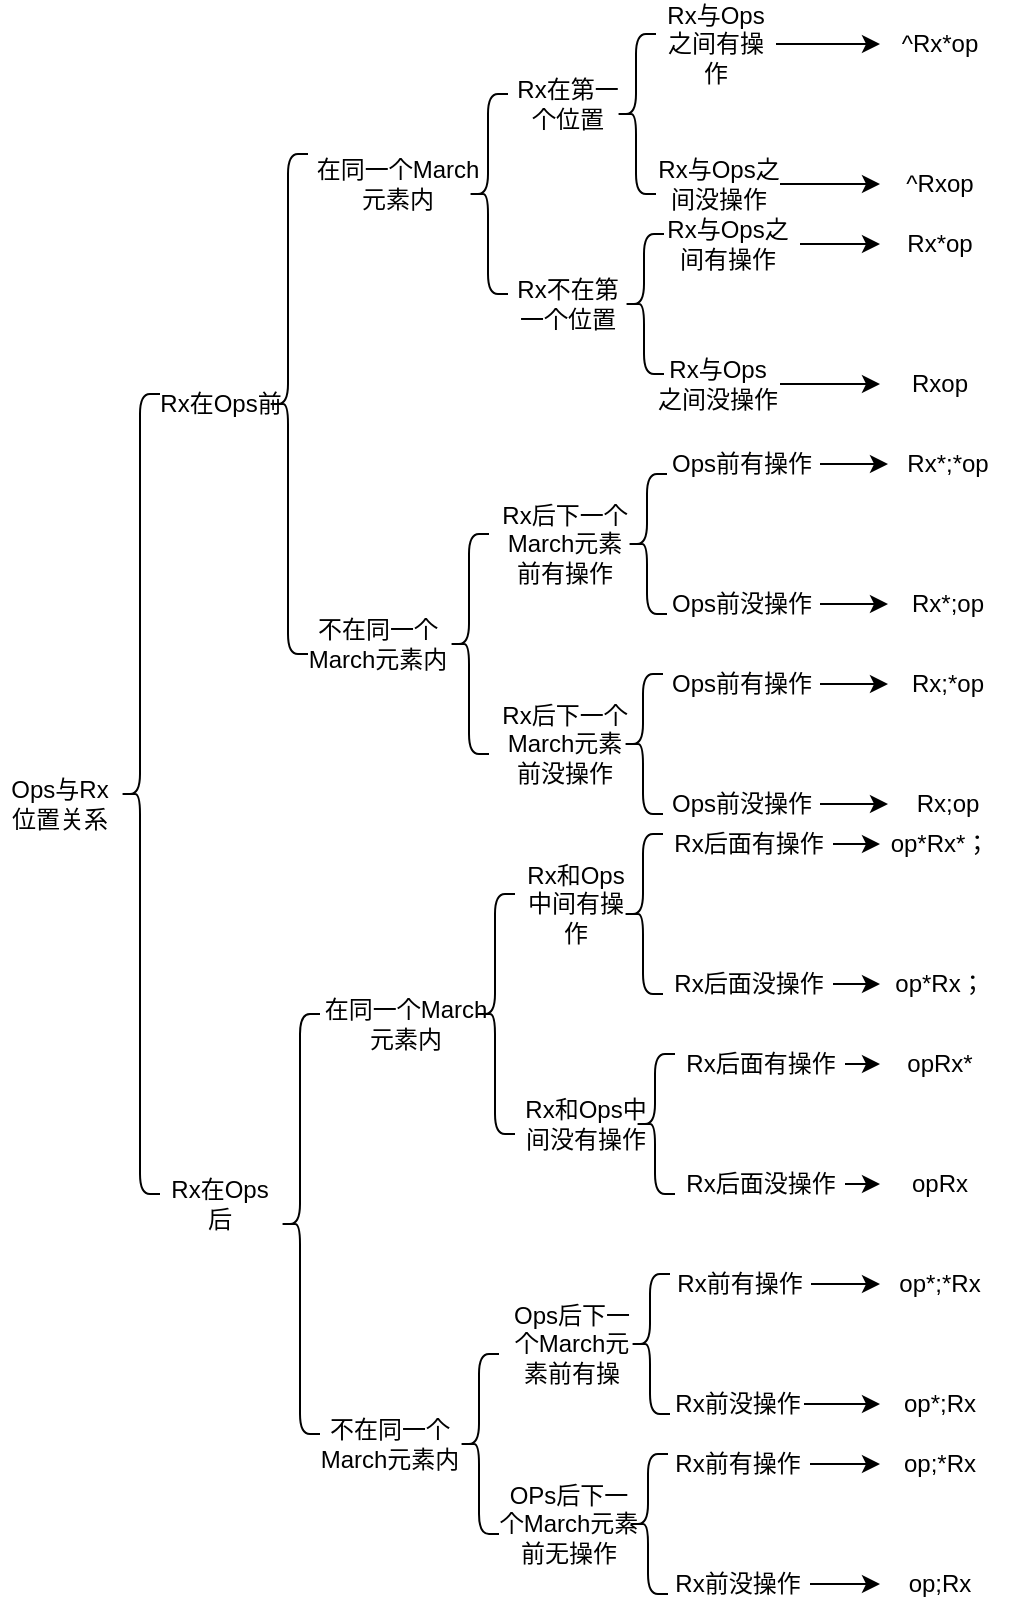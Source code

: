 <mxfile version="20.8.20" type="github">
  <diagram name="第 1 页" id="7BWOVIeHfHWRDhxYybXX">
    <mxGraphModel dx="1434" dy="796" grid="1" gridSize="10" guides="1" tooltips="1" connect="1" arrows="1" fold="1" page="1" pageScale="1" pageWidth="827" pageHeight="1169" math="0" shadow="0">
      <root>
        <mxCell id="0" />
        <mxCell id="1" parent="0" />
        <mxCell id="fFmbdHrcv6SZb14ruAzG-1" value="" style="shape=curlyBracket;whiteSpace=wrap;html=1;rounded=1;labelPosition=left;verticalLabelPosition=middle;align=right;verticalAlign=middle;" parent="1" vertex="1">
          <mxGeometry x="100" y="220" width="20" height="400" as="geometry" />
        </mxCell>
        <mxCell id="fFmbdHrcv6SZb14ruAzG-2" value="Rx在Ops前" style="text;html=1;align=center;verticalAlign=middle;resizable=0;points=[];autosize=1;strokeColor=none;fillColor=none;" parent="1" vertex="1">
          <mxGeometry x="109.5" y="210" width="80" height="30" as="geometry" />
        </mxCell>
        <mxCell id="fFmbdHrcv6SZb14ruAzG-3" value="Rx在Ops后" style="text;html=1;strokeColor=none;fillColor=none;align=center;verticalAlign=middle;whiteSpace=wrap;rounded=0;" parent="1" vertex="1">
          <mxGeometry x="120" y="610" width="60" height="30" as="geometry" />
        </mxCell>
        <mxCell id="fFmbdHrcv6SZb14ruAzG-4" value="" style="shape=curlyBracket;whiteSpace=wrap;html=1;rounded=1;labelPosition=left;verticalLabelPosition=middle;align=right;verticalAlign=middle;" parent="1" vertex="1">
          <mxGeometry x="174" y="100" width="20" height="250" as="geometry" />
        </mxCell>
        <mxCell id="fFmbdHrcv6SZb14ruAzG-5" value="在同一个March元素内" style="text;html=1;strokeColor=none;fillColor=none;align=center;verticalAlign=middle;whiteSpace=wrap;rounded=0;" parent="1" vertex="1">
          <mxGeometry x="194" y="100" width="90" height="30" as="geometry" />
        </mxCell>
        <mxCell id="fFmbdHrcv6SZb14ruAzG-6" value="不在同一个March元素内" style="text;html=1;strokeColor=none;fillColor=none;align=center;verticalAlign=middle;whiteSpace=wrap;rounded=0;" parent="1" vertex="1">
          <mxGeometry x="184" y="330" width="90" height="30" as="geometry" />
        </mxCell>
        <mxCell id="fFmbdHrcv6SZb14ruAzG-13" value="" style="shape=curlyBracket;whiteSpace=wrap;html=1;rounded=1;labelPosition=left;verticalLabelPosition=middle;align=right;verticalAlign=middle;size=0.5;" parent="1" vertex="1">
          <mxGeometry x="180" y="530" width="20" height="210" as="geometry" />
        </mxCell>
        <mxCell id="fFmbdHrcv6SZb14ruAzG-14" value="在同一个March元素内" style="text;html=1;strokeColor=none;fillColor=none;align=center;verticalAlign=middle;whiteSpace=wrap;rounded=0;" parent="1" vertex="1">
          <mxGeometry x="197.5" y="520" width="90" height="30" as="geometry" />
        </mxCell>
        <mxCell id="fFmbdHrcv6SZb14ruAzG-15" value="不在同一个March元素内" style="text;html=1;strokeColor=none;fillColor=none;align=center;verticalAlign=middle;whiteSpace=wrap;rounded=0;" parent="1" vertex="1">
          <mxGeometry x="189.5" y="730" width="90" height="30" as="geometry" />
        </mxCell>
        <mxCell id="fFmbdHrcv6SZb14ruAzG-16" value="" style="shape=curlyBracket;whiteSpace=wrap;html=1;rounded=1;labelPosition=left;verticalLabelPosition=middle;align=right;verticalAlign=middle;" parent="1" vertex="1">
          <mxGeometry x="274" y="70" width="20" height="100" as="geometry" />
        </mxCell>
        <mxCell id="fFmbdHrcv6SZb14ruAzG-17" value="" style="shape=curlyBracket;whiteSpace=wrap;html=1;rounded=1;labelPosition=left;verticalLabelPosition=middle;align=right;verticalAlign=middle;" parent="1" vertex="1">
          <mxGeometry x="277.5" y="470" width="20" height="120" as="geometry" />
        </mxCell>
        <mxCell id="fFmbdHrcv6SZb14ruAzG-18" value="" style="shape=curlyBracket;whiteSpace=wrap;html=1;rounded=1;labelPosition=left;verticalLabelPosition=middle;align=right;verticalAlign=middle;size=0.5;" parent="1" vertex="1">
          <mxGeometry x="269.5" y="700" width="20" height="90" as="geometry" />
        </mxCell>
        <mxCell id="fFmbdHrcv6SZb14ruAzG-19" value="Rx在第一个位置" style="text;html=1;strokeColor=none;fillColor=none;align=center;verticalAlign=middle;whiteSpace=wrap;rounded=0;" parent="1" vertex="1">
          <mxGeometry x="294" y="60" width="60" height="30" as="geometry" />
        </mxCell>
        <mxCell id="fFmbdHrcv6SZb14ruAzG-20" value="Rx不在第一个位置" style="text;html=1;strokeColor=none;fillColor=none;align=center;verticalAlign=middle;whiteSpace=wrap;rounded=0;" parent="1" vertex="1">
          <mxGeometry x="294" y="160" width="60" height="30" as="geometry" />
        </mxCell>
        <mxCell id="fFmbdHrcv6SZb14ruAzG-21" value="Rx和Ops中间有操作" style="text;html=1;strokeColor=none;fillColor=none;align=center;verticalAlign=middle;whiteSpace=wrap;rounded=0;" parent="1" vertex="1">
          <mxGeometry x="297.5" y="460" width="60" height="30" as="geometry" />
        </mxCell>
        <mxCell id="fFmbdHrcv6SZb14ruAzG-23" value="Rx和Ops中间没有操作" style="text;html=1;strokeColor=none;fillColor=none;align=center;verticalAlign=middle;whiteSpace=wrap;rounded=0;" parent="1" vertex="1">
          <mxGeometry x="297.5" y="570" width="70" height="30" as="geometry" />
        </mxCell>
        <mxCell id="fFmbdHrcv6SZb14ruAzG-24" value="Ops后下一个March元素前有操" style="text;html=1;strokeColor=none;fillColor=none;align=center;verticalAlign=middle;whiteSpace=wrap;rounded=0;" parent="1" vertex="1">
          <mxGeometry x="292" y="680" width="68" height="30" as="geometry" />
        </mxCell>
        <mxCell id="fFmbdHrcv6SZb14ruAzG-25" value="OPs后下一个March元素前无操作" style="text;html=1;strokeColor=none;fillColor=none;align=center;verticalAlign=middle;whiteSpace=wrap;rounded=0;" parent="1" vertex="1">
          <mxGeometry x="287.5" y="770" width="72.5" height="30" as="geometry" />
        </mxCell>
        <mxCell id="fFmbdHrcv6SZb14ruAzG-26" value="" style="shape=curlyBracket;whiteSpace=wrap;html=1;rounded=1;labelPosition=left;verticalLabelPosition=middle;align=right;verticalAlign=middle;" parent="1" vertex="1">
          <mxGeometry x="351.5" y="440" width="20" height="80" as="geometry" />
        </mxCell>
        <mxCell id="fFmbdHrcv6SZb14ruAzG-70" style="edgeStyle=orthogonalEdgeStyle;rounded=0;orthogonalLoop=1;jettySize=auto;html=1;exitX=1;exitY=0.5;exitDx=0;exitDy=0;entryX=0;entryY=0.5;entryDx=0;entryDy=0;" parent="1" source="fFmbdHrcv6SZb14ruAzG-27" target="fFmbdHrcv6SZb14ruAzG-56" edge="1">
          <mxGeometry relative="1" as="geometry" />
        </mxCell>
        <mxCell id="fFmbdHrcv6SZb14ruAzG-27" value="Rx后面有操作" style="text;html=1;strokeColor=none;fillColor=none;align=center;verticalAlign=middle;whiteSpace=wrap;rounded=0;" parent="1" vertex="1">
          <mxGeometry x="371.5" y="430" width="85" height="30" as="geometry" />
        </mxCell>
        <mxCell id="fFmbdHrcv6SZb14ruAzG-71" style="edgeStyle=orthogonalEdgeStyle;rounded=0;orthogonalLoop=1;jettySize=auto;html=1;exitX=1;exitY=0.5;exitDx=0;exitDy=0;entryX=0;entryY=0.5;entryDx=0;entryDy=0;" parent="1" source="fFmbdHrcv6SZb14ruAzG-28" target="fFmbdHrcv6SZb14ruAzG-57" edge="1">
          <mxGeometry relative="1" as="geometry" />
        </mxCell>
        <mxCell id="fFmbdHrcv6SZb14ruAzG-28" value="Rx后面没操作" style="text;html=1;strokeColor=none;fillColor=none;align=center;verticalAlign=middle;whiteSpace=wrap;rounded=0;" parent="1" vertex="1">
          <mxGeometry x="371.5" y="500" width="85" height="30" as="geometry" />
        </mxCell>
        <mxCell id="fFmbdHrcv6SZb14ruAzG-29" value="" style="shape=curlyBracket;whiteSpace=wrap;html=1;rounded=1;labelPosition=left;verticalLabelPosition=middle;align=right;verticalAlign=middle;" parent="1" vertex="1">
          <mxGeometry x="357.5" y="550" width="20" height="70" as="geometry" />
        </mxCell>
        <mxCell id="fFmbdHrcv6SZb14ruAzG-72" style="edgeStyle=orthogonalEdgeStyle;rounded=0;orthogonalLoop=1;jettySize=auto;html=1;exitX=1;exitY=0.5;exitDx=0;exitDy=0;entryX=0;entryY=0.5;entryDx=0;entryDy=0;" parent="1" source="fFmbdHrcv6SZb14ruAzG-30" target="fFmbdHrcv6SZb14ruAzG-58" edge="1">
          <mxGeometry relative="1" as="geometry" />
        </mxCell>
        <mxCell id="fFmbdHrcv6SZb14ruAzG-30" value="Rx后面有操作" style="text;html=1;strokeColor=none;fillColor=none;align=center;verticalAlign=middle;whiteSpace=wrap;rounded=0;" parent="1" vertex="1">
          <mxGeometry x="377.5" y="540" width="85" height="30" as="geometry" />
        </mxCell>
        <mxCell id="fFmbdHrcv6SZb14ruAzG-76" style="edgeStyle=orthogonalEdgeStyle;rounded=0;orthogonalLoop=1;jettySize=auto;html=1;exitX=1;exitY=0.5;exitDx=0;exitDy=0;entryX=0;entryY=0.5;entryDx=0;entryDy=0;" parent="1" source="fFmbdHrcv6SZb14ruAzG-31" target="fFmbdHrcv6SZb14ruAzG-59" edge="1">
          <mxGeometry relative="1" as="geometry" />
        </mxCell>
        <mxCell id="fFmbdHrcv6SZb14ruAzG-31" value="Rx后面没操作" style="text;html=1;strokeColor=none;fillColor=none;align=center;verticalAlign=middle;whiteSpace=wrap;rounded=0;" parent="1" vertex="1">
          <mxGeometry x="377.5" y="600" width="85" height="30" as="geometry" />
        </mxCell>
        <mxCell id="fFmbdHrcv6SZb14ruAzG-32" value="" style="shape=curlyBracket;whiteSpace=wrap;html=1;rounded=1;labelPosition=left;verticalLabelPosition=middle;align=right;verticalAlign=middle;" parent="1" vertex="1">
          <mxGeometry x="264.5" y="290" width="20" height="110" as="geometry" />
        </mxCell>
        <mxCell id="fFmbdHrcv6SZb14ruAzG-33" value="Rx后下一个March元素前有操作" style="text;html=1;strokeColor=none;fillColor=none;align=center;verticalAlign=middle;whiteSpace=wrap;rounded=0;" parent="1" vertex="1">
          <mxGeometry x="287" y="280" width="71" height="30" as="geometry" />
        </mxCell>
        <mxCell id="fFmbdHrcv6SZb14ruAzG-35" value="Ops与Rx位置关系" style="text;html=1;strokeColor=none;fillColor=none;align=center;verticalAlign=middle;whiteSpace=wrap;rounded=0;" parent="1" vertex="1">
          <mxGeometry x="40" y="410" width="60" height="30" as="geometry" />
        </mxCell>
        <mxCell id="fFmbdHrcv6SZb14ruAzG-38" value="" style="shape=curlyBracket;whiteSpace=wrap;html=1;rounded=1;labelPosition=left;verticalLabelPosition=middle;align=right;verticalAlign=middle;" parent="1" vertex="1">
          <mxGeometry x="348" y="40" width="20" height="80" as="geometry" />
        </mxCell>
        <mxCell id="fFmbdHrcv6SZb14ruAzG-39" value="" style="shape=curlyBracket;whiteSpace=wrap;html=1;rounded=1;labelPosition=left;verticalLabelPosition=middle;align=right;verticalAlign=middle;" parent="1" vertex="1">
          <mxGeometry x="352" y="140" width="20" height="70" as="geometry" />
        </mxCell>
        <mxCell id="fFmbdHrcv6SZb14ruAzG-62" style="edgeStyle=orthogonalEdgeStyle;rounded=0;orthogonalLoop=1;jettySize=auto;html=1;exitX=1;exitY=0.5;exitDx=0;exitDy=0;entryX=0;entryY=0.5;entryDx=0;entryDy=0;" parent="1" source="fFmbdHrcv6SZb14ruAzG-40" target="fFmbdHrcv6SZb14ruAzG-50" edge="1">
          <mxGeometry relative="1" as="geometry" />
        </mxCell>
        <mxCell id="fFmbdHrcv6SZb14ruAzG-40" value="Rx与Ops之间有操作" style="text;html=1;strokeColor=none;fillColor=none;align=center;verticalAlign=middle;whiteSpace=wrap;rounded=0;" parent="1" vertex="1">
          <mxGeometry x="368" y="30" width="60" height="30" as="geometry" />
        </mxCell>
        <mxCell id="fFmbdHrcv6SZb14ruAzG-63" style="edgeStyle=orthogonalEdgeStyle;rounded=0;orthogonalLoop=1;jettySize=auto;html=1;entryX=0;entryY=0.5;entryDx=0;entryDy=0;" parent="1" source="fFmbdHrcv6SZb14ruAzG-41" target="fFmbdHrcv6SZb14ruAzG-51" edge="1">
          <mxGeometry relative="1" as="geometry" />
        </mxCell>
        <mxCell id="fFmbdHrcv6SZb14ruAzG-41" value="Rx与Ops之间没操作" style="text;html=1;strokeColor=none;fillColor=none;align=center;verticalAlign=middle;whiteSpace=wrap;rounded=0;" parent="1" vertex="1">
          <mxGeometry x="367.5" y="100" width="62.5" height="30" as="geometry" />
        </mxCell>
        <mxCell id="fFmbdHrcv6SZb14ruAzG-65" style="edgeStyle=orthogonalEdgeStyle;rounded=0;orthogonalLoop=1;jettySize=auto;html=1;exitX=1;exitY=0.5;exitDx=0;exitDy=0;entryX=0;entryY=0.5;entryDx=0;entryDy=0;" parent="1" source="fFmbdHrcv6SZb14ruAzG-42" target="fFmbdHrcv6SZb14ruAzG-52" edge="1">
          <mxGeometry relative="1" as="geometry" />
        </mxCell>
        <mxCell id="fFmbdHrcv6SZb14ruAzG-42" value="Rx与Ops之间有操作" style="text;html=1;strokeColor=none;fillColor=none;align=center;verticalAlign=middle;whiteSpace=wrap;rounded=0;" parent="1" vertex="1">
          <mxGeometry x="368" y="130" width="72" height="30" as="geometry" />
        </mxCell>
        <mxCell id="fFmbdHrcv6SZb14ruAzG-66" style="edgeStyle=orthogonalEdgeStyle;rounded=0;orthogonalLoop=1;jettySize=auto;html=1;exitX=1;exitY=0.5;exitDx=0;exitDy=0;entryX=0;entryY=0.5;entryDx=0;entryDy=0;" parent="1" source="fFmbdHrcv6SZb14ruAzG-43" target="fFmbdHrcv6SZb14ruAzG-53" edge="1">
          <mxGeometry relative="1" as="geometry" />
        </mxCell>
        <mxCell id="fFmbdHrcv6SZb14ruAzG-43" value="Rx与Ops之间没操作" style="text;html=1;strokeColor=none;fillColor=none;align=center;verticalAlign=middle;whiteSpace=wrap;rounded=0;" parent="1" vertex="1">
          <mxGeometry x="368" y="200" width="62" height="30" as="geometry" />
        </mxCell>
        <mxCell id="fFmbdHrcv6SZb14ruAzG-50" value="^Rx*op" style="text;html=1;strokeColor=none;fillColor=none;align=center;verticalAlign=middle;whiteSpace=wrap;rounded=0;" parent="1" vertex="1">
          <mxGeometry x="480" y="30" width="60" height="30" as="geometry" />
        </mxCell>
        <mxCell id="fFmbdHrcv6SZb14ruAzG-51" value="^Rxop" style="text;html=1;strokeColor=none;fillColor=none;align=center;verticalAlign=middle;whiteSpace=wrap;rounded=0;" parent="1" vertex="1">
          <mxGeometry x="480" y="100" width="60" height="30" as="geometry" />
        </mxCell>
        <mxCell id="fFmbdHrcv6SZb14ruAzG-52" value="Rx*op" style="text;html=1;strokeColor=none;fillColor=none;align=center;verticalAlign=middle;whiteSpace=wrap;rounded=0;" parent="1" vertex="1">
          <mxGeometry x="480" y="130" width="60" height="30" as="geometry" />
        </mxCell>
        <mxCell id="fFmbdHrcv6SZb14ruAzG-53" value="Rxop" style="text;html=1;strokeColor=none;fillColor=none;align=center;verticalAlign=middle;whiteSpace=wrap;rounded=0;" parent="1" vertex="1">
          <mxGeometry x="480" y="200" width="60" height="30" as="geometry" />
        </mxCell>
        <mxCell id="fFmbdHrcv6SZb14ruAzG-54" value="Rx*;*op" style="text;html=1;strokeColor=none;fillColor=none;align=center;verticalAlign=middle;whiteSpace=wrap;rounded=0;" parent="1" vertex="1">
          <mxGeometry x="484" y="240" width="60" height="30" as="geometry" />
        </mxCell>
        <mxCell id="fFmbdHrcv6SZb14ruAzG-55" value="Rx;op" style="text;html=1;strokeColor=none;fillColor=none;align=center;verticalAlign=middle;whiteSpace=wrap;rounded=0;" parent="1" vertex="1">
          <mxGeometry x="484" y="410" width="60" height="30" as="geometry" />
        </mxCell>
        <mxCell id="fFmbdHrcv6SZb14ruAzG-56" value="op*Rx*；" style="text;html=1;strokeColor=none;fillColor=none;align=center;verticalAlign=middle;whiteSpace=wrap;rounded=0;" parent="1" vertex="1">
          <mxGeometry x="480" y="430" width="60" height="30" as="geometry" />
        </mxCell>
        <mxCell id="fFmbdHrcv6SZb14ruAzG-57" value="op*Rx；" style="text;html=1;strokeColor=none;fillColor=none;align=center;verticalAlign=middle;whiteSpace=wrap;rounded=0;" parent="1" vertex="1">
          <mxGeometry x="480" y="500" width="60" height="30" as="geometry" />
        </mxCell>
        <mxCell id="fFmbdHrcv6SZb14ruAzG-58" value="opRx*" style="text;html=1;strokeColor=none;fillColor=none;align=center;verticalAlign=middle;whiteSpace=wrap;rounded=0;" parent="1" vertex="1">
          <mxGeometry x="480" y="540" width="60" height="30" as="geometry" />
        </mxCell>
        <mxCell id="fFmbdHrcv6SZb14ruAzG-59" value="opRx" style="text;html=1;strokeColor=none;fillColor=none;align=center;verticalAlign=middle;whiteSpace=wrap;rounded=0;" parent="1" vertex="1">
          <mxGeometry x="480" y="600" width="60" height="30" as="geometry" />
        </mxCell>
        <mxCell id="fFmbdHrcv6SZb14ruAzG-60" value="op*;Rx" style="text;html=1;strokeColor=none;fillColor=none;align=center;verticalAlign=middle;whiteSpace=wrap;rounded=0;" parent="1" vertex="1">
          <mxGeometry x="480" y="710" width="60" height="30" as="geometry" />
        </mxCell>
        <mxCell id="fFmbdHrcv6SZb14ruAzG-61" value="op;Rx" style="text;html=1;strokeColor=none;fillColor=none;align=center;verticalAlign=middle;whiteSpace=wrap;rounded=0;" parent="1" vertex="1">
          <mxGeometry x="480" y="800" width="60" height="30" as="geometry" />
        </mxCell>
        <mxCell id="o7lBmpksb4ykVOvbsCMc-3" value="" style="shape=curlyBracket;whiteSpace=wrap;html=1;rounded=1;labelPosition=left;verticalLabelPosition=middle;align=right;verticalAlign=middle;" vertex="1" parent="1">
          <mxGeometry x="355" y="660" width="20" height="70" as="geometry" />
        </mxCell>
        <mxCell id="o7lBmpksb4ykVOvbsCMc-8" value="" style="shape=curlyBracket;whiteSpace=wrap;html=1;rounded=1;labelPosition=left;verticalLabelPosition=middle;align=right;verticalAlign=middle;" vertex="1" parent="1">
          <mxGeometry x="354" y="750" width="20" height="70" as="geometry" />
        </mxCell>
        <mxCell id="o7lBmpksb4ykVOvbsCMc-13" value="op*;*Rx" style="text;html=1;strokeColor=none;fillColor=none;align=center;verticalAlign=middle;whiteSpace=wrap;rounded=0;" vertex="1" parent="1">
          <mxGeometry x="480" y="650" width="60" height="30" as="geometry" />
        </mxCell>
        <mxCell id="o7lBmpksb4ykVOvbsCMc-14" value="op;*Rx" style="text;html=1;strokeColor=none;fillColor=none;align=center;verticalAlign=middle;whiteSpace=wrap;rounded=0;" vertex="1" parent="1">
          <mxGeometry x="480" y="740" width="60" height="30" as="geometry" />
        </mxCell>
        <mxCell id="o7lBmpksb4ykVOvbsCMc-16" value="Rx后下一个March元素前没操作" style="text;html=1;strokeColor=none;fillColor=none;align=center;verticalAlign=middle;whiteSpace=wrap;rounded=0;" vertex="1" parent="1">
          <mxGeometry x="287" y="380" width="71" height="30" as="geometry" />
        </mxCell>
        <mxCell id="o7lBmpksb4ykVOvbsCMc-17" value="" style="shape=curlyBracket;whiteSpace=wrap;html=1;rounded=1;labelPosition=left;verticalLabelPosition=middle;align=right;verticalAlign=middle;" vertex="1" parent="1">
          <mxGeometry x="353.5" y="260" width="20" height="70" as="geometry" />
        </mxCell>
        <mxCell id="o7lBmpksb4ykVOvbsCMc-18" value="" style="shape=curlyBracket;whiteSpace=wrap;html=1;rounded=1;labelPosition=left;verticalLabelPosition=middle;align=right;verticalAlign=middle;" vertex="1" parent="1">
          <mxGeometry x="351.5" y="360" width="20" height="70" as="geometry" />
        </mxCell>
        <mxCell id="o7lBmpksb4ykVOvbsCMc-27" style="edgeStyle=orthogonalEdgeStyle;rounded=0;orthogonalLoop=1;jettySize=auto;html=1;exitX=1;exitY=0.5;exitDx=0;exitDy=0;entryX=0;entryY=0.5;entryDx=0;entryDy=0;" edge="1" parent="1" source="o7lBmpksb4ykVOvbsCMc-19" target="fFmbdHrcv6SZb14ruAzG-54">
          <mxGeometry relative="1" as="geometry" />
        </mxCell>
        <mxCell id="o7lBmpksb4ykVOvbsCMc-19" value="Ops前有操作" style="text;html=1;strokeColor=none;fillColor=none;align=center;verticalAlign=middle;whiteSpace=wrap;rounded=0;" vertex="1" parent="1">
          <mxGeometry x="372" y="240" width="78" height="30" as="geometry" />
        </mxCell>
        <mxCell id="o7lBmpksb4ykVOvbsCMc-28" style="edgeStyle=orthogonalEdgeStyle;rounded=0;orthogonalLoop=1;jettySize=auto;html=1;exitX=1;exitY=0.5;exitDx=0;exitDy=0;entryX=0;entryY=0.5;entryDx=0;entryDy=0;" edge="1" parent="1" source="o7lBmpksb4ykVOvbsCMc-20" target="o7lBmpksb4ykVOvbsCMc-25">
          <mxGeometry relative="1" as="geometry" />
        </mxCell>
        <mxCell id="o7lBmpksb4ykVOvbsCMc-20" value="Ops前没操作" style="text;html=1;strokeColor=none;fillColor=none;align=center;verticalAlign=middle;whiteSpace=wrap;rounded=0;" vertex="1" parent="1">
          <mxGeometry x="372" y="310" width="78" height="30" as="geometry" />
        </mxCell>
        <mxCell id="o7lBmpksb4ykVOvbsCMc-29" style="edgeStyle=orthogonalEdgeStyle;rounded=0;orthogonalLoop=1;jettySize=auto;html=1;exitX=1;exitY=0.5;exitDx=0;exitDy=0;entryX=0;entryY=0.5;entryDx=0;entryDy=0;" edge="1" parent="1" source="o7lBmpksb4ykVOvbsCMc-21" target="o7lBmpksb4ykVOvbsCMc-26">
          <mxGeometry relative="1" as="geometry" />
        </mxCell>
        <mxCell id="o7lBmpksb4ykVOvbsCMc-21" value="Ops前有操作" style="text;html=1;strokeColor=none;fillColor=none;align=center;verticalAlign=middle;whiteSpace=wrap;rounded=0;" vertex="1" parent="1">
          <mxGeometry x="372" y="350" width="78" height="30" as="geometry" />
        </mxCell>
        <mxCell id="o7lBmpksb4ykVOvbsCMc-30" style="edgeStyle=orthogonalEdgeStyle;rounded=0;orthogonalLoop=1;jettySize=auto;html=1;exitX=1;exitY=0.5;exitDx=0;exitDy=0;entryX=0;entryY=0.5;entryDx=0;entryDy=0;" edge="1" parent="1" source="o7lBmpksb4ykVOvbsCMc-22" target="fFmbdHrcv6SZb14ruAzG-55">
          <mxGeometry relative="1" as="geometry" />
        </mxCell>
        <mxCell id="o7lBmpksb4ykVOvbsCMc-22" value="Ops前没操作" style="text;html=1;strokeColor=none;fillColor=none;align=center;verticalAlign=middle;whiteSpace=wrap;rounded=0;" vertex="1" parent="1">
          <mxGeometry x="372" y="410" width="78" height="30" as="geometry" />
        </mxCell>
        <mxCell id="o7lBmpksb4ykVOvbsCMc-25" value="Rx*;op" style="text;html=1;strokeColor=none;fillColor=none;align=center;verticalAlign=middle;whiteSpace=wrap;rounded=0;" vertex="1" parent="1">
          <mxGeometry x="484" y="310" width="60" height="30" as="geometry" />
        </mxCell>
        <mxCell id="o7lBmpksb4ykVOvbsCMc-26" value="Rx;*op" style="text;html=1;strokeColor=none;fillColor=none;align=center;verticalAlign=middle;whiteSpace=wrap;rounded=0;" vertex="1" parent="1">
          <mxGeometry x="484" y="350" width="60" height="30" as="geometry" />
        </mxCell>
        <mxCell id="o7lBmpksb4ykVOvbsCMc-32" style="edgeStyle=orthogonalEdgeStyle;rounded=0;orthogonalLoop=1;jettySize=auto;html=1;exitX=1;exitY=0.5;exitDx=0;exitDy=0;entryX=0;entryY=0.5;entryDx=0;entryDy=0;" edge="1" parent="1" source="o7lBmpksb4ykVOvbsCMc-31" target="o7lBmpksb4ykVOvbsCMc-13">
          <mxGeometry relative="1" as="geometry" />
        </mxCell>
        <mxCell id="o7lBmpksb4ykVOvbsCMc-31" value="Rx前有操作" style="text;html=1;strokeColor=none;fillColor=none;align=center;verticalAlign=middle;whiteSpace=wrap;rounded=0;" vertex="1" parent="1">
          <mxGeometry x="373.5" y="650" width="72" height="30" as="geometry" />
        </mxCell>
        <mxCell id="o7lBmpksb4ykVOvbsCMc-35" style="edgeStyle=orthogonalEdgeStyle;rounded=0;orthogonalLoop=1;jettySize=auto;html=1;exitX=1;exitY=0.5;exitDx=0;exitDy=0;entryX=0;entryY=0.5;entryDx=0;entryDy=0;" edge="1" parent="1" source="o7lBmpksb4ykVOvbsCMc-33" target="fFmbdHrcv6SZb14ruAzG-60">
          <mxGeometry relative="1" as="geometry" />
        </mxCell>
        <mxCell id="o7lBmpksb4ykVOvbsCMc-33" value="Rx前没操作" style="text;html=1;strokeColor=none;fillColor=none;align=center;verticalAlign=middle;whiteSpace=wrap;rounded=0;" vertex="1" parent="1">
          <mxGeometry x="376" y="710" width="66" height="30" as="geometry" />
        </mxCell>
        <mxCell id="o7lBmpksb4ykVOvbsCMc-38" style="edgeStyle=orthogonalEdgeStyle;rounded=0;orthogonalLoop=1;jettySize=auto;html=1;exitX=1;exitY=0.5;exitDx=0;exitDy=0;entryX=0;entryY=0.5;entryDx=0;entryDy=0;" edge="1" parent="1" source="o7lBmpksb4ykVOvbsCMc-36" target="o7lBmpksb4ykVOvbsCMc-14">
          <mxGeometry relative="1" as="geometry" />
        </mxCell>
        <mxCell id="o7lBmpksb4ykVOvbsCMc-36" value="Rx前有操作" style="text;html=1;strokeColor=none;fillColor=none;align=center;verticalAlign=middle;whiteSpace=wrap;rounded=0;" vertex="1" parent="1">
          <mxGeometry x="373" y="740" width="72" height="30" as="geometry" />
        </mxCell>
        <mxCell id="o7lBmpksb4ykVOvbsCMc-40" style="edgeStyle=orthogonalEdgeStyle;rounded=0;orthogonalLoop=1;jettySize=auto;html=1;exitX=1;exitY=0.5;exitDx=0;exitDy=0;" edge="1" parent="1" source="o7lBmpksb4ykVOvbsCMc-39" target="fFmbdHrcv6SZb14ruAzG-61">
          <mxGeometry relative="1" as="geometry" />
        </mxCell>
        <mxCell id="o7lBmpksb4ykVOvbsCMc-39" value="Rx前没操作" style="text;html=1;strokeColor=none;fillColor=none;align=center;verticalAlign=middle;whiteSpace=wrap;rounded=0;" vertex="1" parent="1">
          <mxGeometry x="373" y="800" width="72" height="30" as="geometry" />
        </mxCell>
      </root>
    </mxGraphModel>
  </diagram>
</mxfile>
